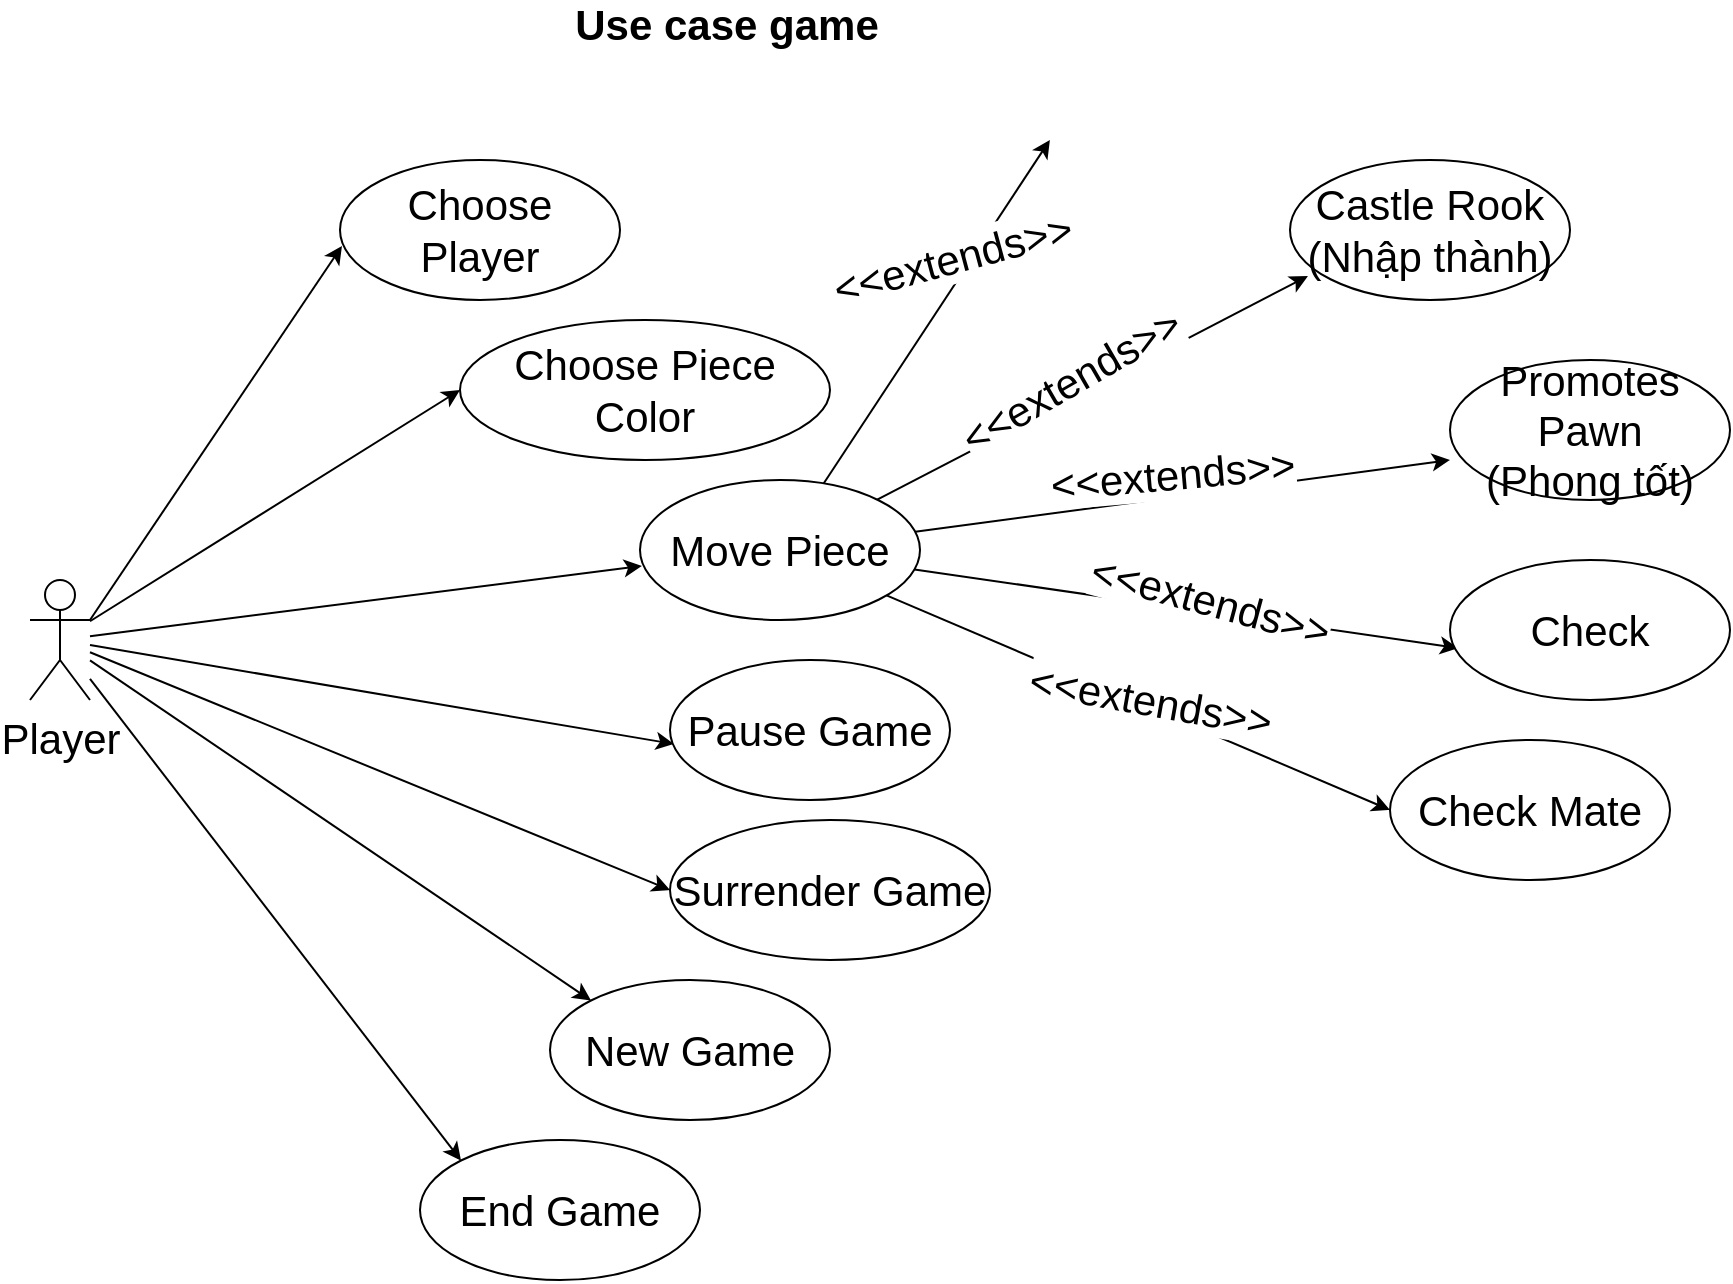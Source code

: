<mxfile>
    <diagram id="b5hdztOkVNjqeZl21oOg" name="Page-1">
        <mxGraphModel dx="1500" dy="-622" grid="1" gridSize="10" guides="1" tooltips="1" connect="1" arrows="1" fold="1" page="1" pageScale="1" pageWidth="850" pageHeight="1100" math="0" shadow="0">
            <root>
                <mxCell id="0"/>
                <mxCell id="1" parent="0"/>
                <mxCell id="2" style="edgeStyle=none;rounded=0;orthogonalLoop=1;jettySize=auto;html=1;fontSize=21;entryX=0.007;entryY=0.614;entryDx=0;entryDy=0;entryPerimeter=0;exitX=1;exitY=0.333;exitDx=0;exitDy=0;exitPerimeter=0;" edge="1" parent="1" source="9" target="10">
                    <mxGeometry relative="1" as="geometry">
                        <mxPoint x="-205" y="1980" as="sourcePoint"/>
                    </mxGeometry>
                </mxCell>
                <mxCell id="3" style="edgeStyle=none;rounded=0;orthogonalLoop=1;jettySize=auto;html=1;entryX=0;entryY=0.5;entryDx=0;entryDy=0;fontSize=21;" edge="1" parent="1" source="9" target="11">
                    <mxGeometry relative="1" as="geometry"/>
                </mxCell>
                <mxCell id="4" style="edgeStyle=none;rounded=0;orthogonalLoop=1;jettySize=auto;html=1;entryX=0.007;entryY=0.614;entryDx=0;entryDy=0;entryPerimeter=0;fontSize=21;" edge="1" parent="1" source="9" target="18">
                    <mxGeometry relative="1" as="geometry"/>
                </mxCell>
                <mxCell id="5" style="edgeStyle=none;rounded=0;orthogonalLoop=1;jettySize=auto;html=1;entryX=0.014;entryY=0.6;entryDx=0;entryDy=0;entryPerimeter=0;fontSize=21;" edge="1" parent="1" source="9" target="21">
                    <mxGeometry relative="1" as="geometry"/>
                </mxCell>
                <mxCell id="6" style="edgeStyle=none;rounded=0;orthogonalLoop=1;jettySize=auto;html=1;entryX=0;entryY=0.5;entryDx=0;entryDy=0;fontSize=21;" edge="1" parent="1" source="9" target="22">
                    <mxGeometry relative="1" as="geometry"/>
                </mxCell>
                <mxCell id="7" style="edgeStyle=none;rounded=0;orthogonalLoop=1;jettySize=auto;html=1;entryX=0;entryY=0;entryDx=0;entryDy=0;fontSize=21;" edge="1" parent="1" source="9" target="24">
                    <mxGeometry relative="1" as="geometry"/>
                </mxCell>
                <mxCell id="8" style="edgeStyle=none;rounded=0;orthogonalLoop=1;jettySize=auto;html=1;entryX=0;entryY=0;entryDx=0;entryDy=0;fontSize=21;" edge="1" parent="1" source="9" target="23">
                    <mxGeometry relative="1" as="geometry"/>
                </mxCell>
                <mxCell id="9" value="Player" style="shape=umlActor;verticalLabelPosition=bottom;verticalAlign=top;html=1;fontSize=21;" vertex="1" parent="1">
                    <mxGeometry x="-360" y="2040" width="30" height="60" as="geometry"/>
                </mxCell>
                <mxCell id="10" value="Choose &lt;br&gt;Player" style="ellipse;whiteSpace=wrap;html=1;fontSize=21;" vertex="1" parent="1">
                    <mxGeometry x="-205" y="1830" width="140" height="70" as="geometry"/>
                </mxCell>
                <mxCell id="11" value="Choose Piece Color" style="ellipse;whiteSpace=wrap;html=1;fontSize=21;" vertex="1" parent="1">
                    <mxGeometry x="-145" y="1910" width="185" height="70" as="geometry"/>
                </mxCell>
                <mxCell id="12" style="edgeStyle=none;rounded=0;orthogonalLoop=1;jettySize=auto;html=1;entryX=0.064;entryY=0.829;entryDx=0;entryDy=0;entryPerimeter=0;fontSize=21;" edge="1" parent="1" source="18" target="19">
                    <mxGeometry relative="1" as="geometry"/>
                </mxCell>
                <mxCell id="13" style="edgeStyle=none;rounded=0;orthogonalLoop=1;jettySize=auto;html=1;entryX=0;entryY=0.714;entryDx=0;entryDy=0;entryPerimeter=0;fontSize=21;" edge="1" parent="1" source="18" target="20">
                    <mxGeometry relative="1" as="geometry"/>
                </mxCell>
                <mxCell id="14" style="edgeStyle=none;rounded=0;orthogonalLoop=1;jettySize=auto;html=1;entryX=0.029;entryY=0.629;entryDx=0;entryDy=0;entryPerimeter=0;fontSize=21;" edge="1" parent="1" source="18" target="25">
                    <mxGeometry relative="1" as="geometry"/>
                </mxCell>
                <mxCell id="15" style="edgeStyle=none;rounded=0;orthogonalLoop=1;jettySize=auto;html=1;entryX=0;entryY=0.5;entryDx=0;entryDy=0;fontSize=21;" edge="1" parent="1" source="18" target="26">
                    <mxGeometry relative="1" as="geometry"/>
                </mxCell>
                <mxCell id="16" style="edgeStyle=none;rounded=0;orthogonalLoop=1;jettySize=auto;html=1;entryX=0.071;entryY=0.857;entryDx=0;entryDy=0;entryPerimeter=0;fontSize=21;" edge="1" parent="1" source="18">
                    <mxGeometry relative="1" as="geometry">
                        <mxPoint x="149.94" y="1819.99" as="targetPoint"/>
                    </mxGeometry>
                </mxCell>
                <mxCell id="17" value="&amp;lt;&amp;lt;extends&amp;gt;&amp;gt;" style="edgeLabel;html=1;align=center;verticalAlign=middle;resizable=0;points=[];fontSize=21;rotation=-15;" vertex="1" connectable="0" parent="16">
                    <mxGeometry x="-0.151" y="-1" relative="1" as="geometry">
                        <mxPoint x="15" y="-40" as="offset"/>
                    </mxGeometry>
                </mxCell>
                <mxCell id="18" value="Move Piece" style="ellipse;whiteSpace=wrap;html=1;fontSize=21;" vertex="1" parent="1">
                    <mxGeometry x="-55" y="1990" width="140" height="70" as="geometry"/>
                </mxCell>
                <mxCell id="19" value="Castle Rook&lt;br&gt;(Nhập thành)" style="ellipse;whiteSpace=wrap;html=1;fontSize=21;" vertex="1" parent="1">
                    <mxGeometry x="270" y="1830" width="140" height="70" as="geometry"/>
                </mxCell>
                <mxCell id="20" value="Promotes Pawn&lt;br&gt;(Phong tốt)" style="ellipse;whiteSpace=wrap;html=1;fontSize=21;" vertex="1" parent="1">
                    <mxGeometry x="350" y="1930" width="140" height="70" as="geometry"/>
                </mxCell>
                <mxCell id="21" value="Pause Game" style="ellipse;whiteSpace=wrap;html=1;fontSize=21;" vertex="1" parent="1">
                    <mxGeometry x="-40" y="2080" width="140" height="70" as="geometry"/>
                </mxCell>
                <mxCell id="22" value="Surrender Game" style="ellipse;whiteSpace=wrap;html=1;fontSize=21;" vertex="1" parent="1">
                    <mxGeometry x="-40" y="2160" width="160" height="70" as="geometry"/>
                </mxCell>
                <mxCell id="23" value="End Game" style="ellipse;whiteSpace=wrap;html=1;fontSize=21;" vertex="1" parent="1">
                    <mxGeometry x="-165" y="2320" width="140" height="70" as="geometry"/>
                </mxCell>
                <mxCell id="24" value="New Game" style="ellipse;whiteSpace=wrap;html=1;fontSize=21;" vertex="1" parent="1">
                    <mxGeometry x="-100" y="2240" width="140" height="70" as="geometry"/>
                </mxCell>
                <mxCell id="25" value="Check" style="ellipse;whiteSpace=wrap;html=1;fontSize=21;" vertex="1" parent="1">
                    <mxGeometry x="350" y="2030" width="140" height="70" as="geometry"/>
                </mxCell>
                <mxCell id="26" value="Check Mate" style="ellipse;whiteSpace=wrap;html=1;fontSize=21;" vertex="1" parent="1">
                    <mxGeometry x="320" y="2120" width="140" height="70" as="geometry"/>
                </mxCell>
                <mxCell id="27" value="Use case game" style="edgeLabel;html=1;align=center;verticalAlign=middle;resizable=0;points=[];fontSize=21;fontStyle=1" vertex="1" connectable="0" parent="1">
                    <mxGeometry y="1770" as="geometry">
                        <mxPoint x="-12" y="-8" as="offset"/>
                    </mxGeometry>
                </mxCell>
                <mxCell id="28" value="&amp;lt;&amp;lt;extends&amp;gt;&amp;gt;" style="edgeLabel;html=1;align=center;verticalAlign=middle;resizable=0;points=[];fontSize=21;rotation=-30;" vertex="1" connectable="0" parent="1">
                    <mxGeometry x="159.998" y="1940.001" as="geometry"/>
                </mxCell>
                <mxCell id="29" value="&amp;lt;&amp;lt;extends&amp;gt;&amp;gt;" style="edgeLabel;html=1;align=center;verticalAlign=middle;resizable=0;points=[];fontSize=21;rotation=-5;" vertex="1" connectable="0" parent="1">
                    <mxGeometry x="209.998" y="1990.001" as="geometry">
                        <mxPoint x="1.258" y="-2.901" as="offset"/>
                    </mxGeometry>
                </mxCell>
                <mxCell id="30" value="&amp;lt;&amp;lt;extends&amp;gt;&amp;gt;" style="edgeLabel;html=1;align=center;verticalAlign=middle;resizable=0;points=[];fontSize=21;rotation=15;" vertex="1" connectable="0" parent="1">
                    <mxGeometry x="229.998" y="2050.001" as="geometry"/>
                </mxCell>
                <mxCell id="31" value="&amp;lt;&amp;lt;extends&amp;gt;&amp;gt;" style="edgeLabel;html=1;align=center;verticalAlign=middle;resizable=0;points=[];fontSize=21;rotation=10;" vertex="1" connectable="0" parent="1">
                    <mxGeometry x="199.998" y="2100.001" as="geometry"/>
                </mxCell>
            </root>
        </mxGraphModel>
    </diagram>
</mxfile>